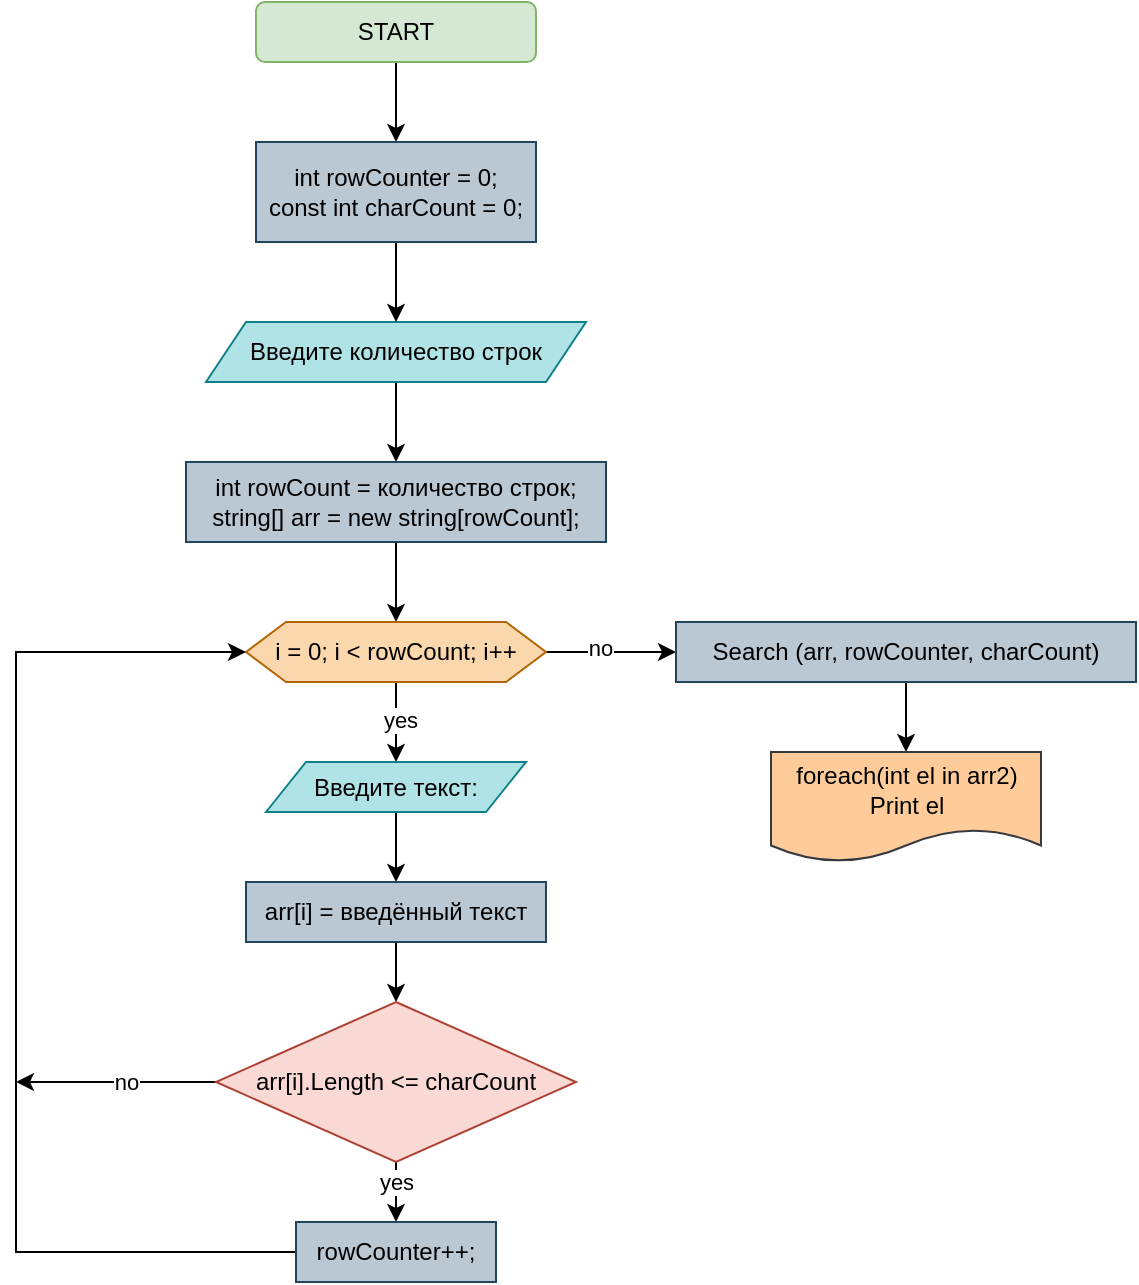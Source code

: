 <mxfile version="21.7.5" type="device" pages="2">
  <diagram name="Страница — 1" id="UL16TwUMqTYDpdJdN0-1">
    <mxGraphModel dx="1221" dy="823" grid="1" gridSize="10" guides="1" tooltips="1" connect="1" arrows="1" fold="1" page="1" pageScale="1" pageWidth="827" pageHeight="1169" math="0" shadow="0">
      <root>
        <mxCell id="0" />
        <mxCell id="1" parent="0" />
        <mxCell id="v5rj2tV4Nd9xT6uqCckk-8" value="" style="edgeStyle=orthogonalEdgeStyle;rounded=0;orthogonalLoop=1;jettySize=auto;html=1;" edge="1" parent="1" source="v5rj2tV4Nd9xT6uqCckk-1" target="v5rj2tV4Nd9xT6uqCckk-7">
          <mxGeometry relative="1" as="geometry" />
        </mxCell>
        <mxCell id="v5rj2tV4Nd9xT6uqCckk-1" value="START" style="rounded=1;whiteSpace=wrap;html=1;fillColor=#d5e8d4;strokeColor=#82b366;" vertex="1" parent="1">
          <mxGeometry x="310" y="10" width="140" height="30" as="geometry" />
        </mxCell>
        <mxCell id="v5rj2tV4Nd9xT6uqCckk-6" value="" style="edgeStyle=orthogonalEdgeStyle;rounded=0;orthogonalLoop=1;jettySize=auto;html=1;" edge="1" parent="1" source="v5rj2tV4Nd9xT6uqCckk-3" target="v5rj2tV4Nd9xT6uqCckk-5">
          <mxGeometry relative="1" as="geometry" />
        </mxCell>
        <mxCell id="v5rj2tV4Nd9xT6uqCckk-3" value="Введите количество строк" style="shape=parallelogram;perimeter=parallelogramPerimeter;whiteSpace=wrap;html=1;fixedSize=1;fillColor=#b0e3e6;strokeColor=#0e8088;" vertex="1" parent="1">
          <mxGeometry x="285" y="170" width="190" height="30" as="geometry" />
        </mxCell>
        <mxCell id="v5rj2tV4Nd9xT6uqCckk-12" value="" style="edgeStyle=orthogonalEdgeStyle;rounded=0;orthogonalLoop=1;jettySize=auto;html=1;" edge="1" parent="1" source="v5rj2tV4Nd9xT6uqCckk-5" target="v5rj2tV4Nd9xT6uqCckk-11">
          <mxGeometry relative="1" as="geometry" />
        </mxCell>
        <mxCell id="v5rj2tV4Nd9xT6uqCckk-5" value="int rowCount = количество строк;&lt;br&gt;string[] arr = new string[rowCount];" style="whiteSpace=wrap;html=1;fillColor=#bac8d3;strokeColor=#23445d;fontStyle=0" vertex="1" parent="1">
          <mxGeometry x="275" y="240" width="210" height="40" as="geometry" />
        </mxCell>
        <mxCell id="v5rj2tV4Nd9xT6uqCckk-10" value="" style="edgeStyle=orthogonalEdgeStyle;rounded=0;orthogonalLoop=1;jettySize=auto;html=1;" edge="1" parent="1" source="v5rj2tV4Nd9xT6uqCckk-7" target="v5rj2tV4Nd9xT6uqCckk-3">
          <mxGeometry relative="1" as="geometry" />
        </mxCell>
        <mxCell id="v5rj2tV4Nd9xT6uqCckk-7" value="int rowCounter = 0;&lt;br style=&quot;border-color: var(--border-color);&quot;&gt;const int charCount = 0;" style="whiteSpace=wrap;html=1;fillColor=#BAC8D3;strokeColor=#23445d;fontStyle=0" vertex="1" parent="1">
          <mxGeometry x="310" y="80" width="140" height="50" as="geometry" />
        </mxCell>
        <mxCell id="v5rj2tV4Nd9xT6uqCckk-14" value="" style="edgeStyle=orthogonalEdgeStyle;rounded=0;orthogonalLoop=1;jettySize=auto;html=1;" edge="1" parent="1" source="v5rj2tV4Nd9xT6uqCckk-11" target="v5rj2tV4Nd9xT6uqCckk-13">
          <mxGeometry relative="1" as="geometry" />
        </mxCell>
        <mxCell id="v5rj2tV4Nd9xT6uqCckk-15" value="yes" style="edgeLabel;html=1;align=center;verticalAlign=middle;resizable=0;points=[];" vertex="1" connectable="0" parent="v5rj2tV4Nd9xT6uqCckk-14">
          <mxGeometry x="-0.06" y="2" relative="1" as="geometry">
            <mxPoint as="offset" />
          </mxGeometry>
        </mxCell>
        <mxCell id="v5rj2tV4Nd9xT6uqCckk-32" value="" style="edgeStyle=orthogonalEdgeStyle;rounded=0;orthogonalLoop=1;jettySize=auto;html=1;" edge="1" parent="1" source="v5rj2tV4Nd9xT6uqCckk-11" target="v5rj2tV4Nd9xT6uqCckk-31">
          <mxGeometry relative="1" as="geometry" />
        </mxCell>
        <mxCell id="v5rj2tV4Nd9xT6uqCckk-33" value="no" style="edgeLabel;html=1;align=center;verticalAlign=middle;resizable=0;points=[];" vertex="1" connectable="0" parent="v5rj2tV4Nd9xT6uqCckk-32">
          <mxGeometry x="-0.168" y="2" relative="1" as="geometry">
            <mxPoint as="offset" />
          </mxGeometry>
        </mxCell>
        <mxCell id="v5rj2tV4Nd9xT6uqCckk-11" value="i = 0; i &amp;lt; rowCount; i++" style="shape=hexagon;perimeter=hexagonPerimeter2;whiteSpace=wrap;html=1;fixedSize=1;fillColor=#fad7ac;strokeColor=#b46504;fontStyle=0;" vertex="1" parent="1">
          <mxGeometry x="305" y="320" width="150" height="30" as="geometry" />
        </mxCell>
        <mxCell id="v5rj2tV4Nd9xT6uqCckk-17" value="" style="edgeStyle=orthogonalEdgeStyle;rounded=0;orthogonalLoop=1;jettySize=auto;html=1;" edge="1" parent="1" source="v5rj2tV4Nd9xT6uqCckk-13" target="v5rj2tV4Nd9xT6uqCckk-16">
          <mxGeometry relative="1" as="geometry" />
        </mxCell>
        <mxCell id="v5rj2tV4Nd9xT6uqCckk-13" value="Введите текст:" style="shape=parallelogram;perimeter=parallelogramPerimeter;whiteSpace=wrap;html=1;fixedSize=1;fillColor=#b0e3e6;strokeColor=#0e8088;fontStyle=0;" vertex="1" parent="1">
          <mxGeometry x="315" y="390" width="130" height="25" as="geometry" />
        </mxCell>
        <mxCell id="v5rj2tV4Nd9xT6uqCckk-21" value="" style="edgeStyle=orthogonalEdgeStyle;rounded=0;orthogonalLoop=1;jettySize=auto;html=1;" edge="1" parent="1" source="v5rj2tV4Nd9xT6uqCckk-16" target="v5rj2tV4Nd9xT6uqCckk-20">
          <mxGeometry relative="1" as="geometry" />
        </mxCell>
        <mxCell id="v5rj2tV4Nd9xT6uqCckk-16" value="arr[i] = введённый текст" style="whiteSpace=wrap;html=1;fillColor=#bac8d3;strokeColor=#23445d;fontStyle=0;" vertex="1" parent="1">
          <mxGeometry x="305" y="450" width="150" height="30" as="geometry" />
        </mxCell>
        <mxCell id="v5rj2tV4Nd9xT6uqCckk-23" value="" style="edgeStyle=orthogonalEdgeStyle;rounded=0;orthogonalLoop=1;jettySize=auto;html=1;" edge="1" parent="1" source="v5rj2tV4Nd9xT6uqCckk-20" target="v5rj2tV4Nd9xT6uqCckk-22">
          <mxGeometry relative="1" as="geometry" />
        </mxCell>
        <mxCell id="v5rj2tV4Nd9xT6uqCckk-25" value="yes" style="edgeLabel;html=1;align=center;verticalAlign=middle;resizable=0;points=[];" vertex="1" connectable="0" parent="v5rj2tV4Nd9xT6uqCckk-23">
          <mxGeometry x="-0.614" relative="1" as="geometry">
            <mxPoint as="offset" />
          </mxGeometry>
        </mxCell>
        <mxCell id="v5rj2tV4Nd9xT6uqCckk-29" value="" style="edgeStyle=orthogonalEdgeStyle;rounded=0;orthogonalLoop=1;jettySize=auto;html=1;" edge="1" parent="1" source="v5rj2tV4Nd9xT6uqCckk-20">
          <mxGeometry relative="1" as="geometry">
            <mxPoint x="190" y="550" as="targetPoint" />
          </mxGeometry>
        </mxCell>
        <mxCell id="v5rj2tV4Nd9xT6uqCckk-30" value="no" style="edgeLabel;html=1;align=center;verticalAlign=middle;resizable=0;points=[];" vertex="1" connectable="0" parent="v5rj2tV4Nd9xT6uqCckk-29">
          <mxGeometry x="-0.101" y="3" relative="1" as="geometry">
            <mxPoint y="-3" as="offset" />
          </mxGeometry>
        </mxCell>
        <mxCell id="v5rj2tV4Nd9xT6uqCckk-20" value="arr[i].Length &amp;lt;= charCount" style="rhombus;whiteSpace=wrap;html=1;fillColor=#fad9d5;strokeColor=#ae4132;fontStyle=0;" vertex="1" parent="1">
          <mxGeometry x="290" y="510" width="180" height="80" as="geometry" />
        </mxCell>
        <mxCell id="v5rj2tV4Nd9xT6uqCckk-27" value="" style="edgeStyle=orthogonalEdgeStyle;rounded=0;orthogonalLoop=1;jettySize=auto;html=1;" edge="1" parent="1" source="v5rj2tV4Nd9xT6uqCckk-22" target="v5rj2tV4Nd9xT6uqCckk-11">
          <mxGeometry relative="1" as="geometry">
            <mxPoint x="240" y="630" as="targetPoint" />
            <Array as="points">
              <mxPoint x="190" y="635" />
              <mxPoint x="190" y="335" />
            </Array>
          </mxGeometry>
        </mxCell>
        <mxCell id="v5rj2tV4Nd9xT6uqCckk-22" value="rowCounter++;" style="whiteSpace=wrap;html=1;fillColor=#bac8d3;strokeColor=#23445d;fontStyle=0;" vertex="1" parent="1">
          <mxGeometry x="330" y="620" width="100" height="30" as="geometry" />
        </mxCell>
        <mxCell id="PJINvPVm8bR2VdrateEL-2" value="" style="edgeStyle=orthogonalEdgeStyle;rounded=0;orthogonalLoop=1;jettySize=auto;html=1;" edge="1" parent="1" source="v5rj2tV4Nd9xT6uqCckk-31" target="PJINvPVm8bR2VdrateEL-1">
          <mxGeometry relative="1" as="geometry" />
        </mxCell>
        <mxCell id="v5rj2tV4Nd9xT6uqCckk-31" value="Search (arr, rowCounter, charCount)" style="whiteSpace=wrap;html=1;fillColor=#bac8d3;strokeColor=#23445d;fontStyle=0;" vertex="1" parent="1">
          <mxGeometry x="520" y="320" width="230" height="30" as="geometry" />
        </mxCell>
        <mxCell id="PJINvPVm8bR2VdrateEL-1" value="foreach(int el in arr2)&lt;br&gt;Print el" style="shape=document;whiteSpace=wrap;html=1;boundedLbl=1;fontStyle=0;fillColor=#ffcc99;strokeColor=#36393d;" vertex="1" parent="1">
          <mxGeometry x="567.5" y="385" width="135" height="55" as="geometry" />
        </mxCell>
      </root>
    </mxGraphModel>
  </diagram>
  <diagram id="y06trfndDG-8MG2Q9YCL" name="Страница — 2">
    <mxGraphModel dx="1221" dy="823" grid="1" gridSize="10" guides="1" tooltips="1" connect="1" arrows="1" fold="1" page="1" pageScale="1" pageWidth="827" pageHeight="1169" math="0" shadow="0">
      <root>
        <mxCell id="0" />
        <mxCell id="1" parent="0" />
        <mxCell id="OLzbO2PjqKfwORICCHzA-2" value="&lt;h1&gt;string[] Search&lt;/h1&gt;&lt;div&gt;(string[] array, int validRowsCount, int charMax&lt;/div&gt;" style="text;html=1;strokeColor=none;fillColor=none;spacing=5;spacingTop=-20;whiteSpace=wrap;overflow=hidden;rounded=0;" vertex="1" parent="1">
          <mxGeometry x="30" y="30" width="290" height="120" as="geometry" />
        </mxCell>
        <mxCell id="SQa7cKqjXTWkYHiAzVRj-2" value="" style="edgeStyle=orthogonalEdgeStyle;rounded=0;orthogonalLoop=1;jettySize=auto;html=1;" edge="1" parent="1" source="OLzbO2PjqKfwORICCHzA-3" target="SQa7cKqjXTWkYHiAzVRj-1">
          <mxGeometry relative="1" as="geometry" />
        </mxCell>
        <mxCell id="OLzbO2PjqKfwORICCHzA-3" value="START" style="rounded=1;whiteSpace=wrap;html=1;fillColor=#d5e8d4;strokeColor=#82b366;" vertex="1" parent="1">
          <mxGeometry x="360" y="40" width="120" height="40" as="geometry" />
        </mxCell>
        <mxCell id="y_ZQRYpw2rf0bVZBt5Qm-2" value="" style="edgeStyle=orthogonalEdgeStyle;rounded=0;orthogonalLoop=1;jettySize=auto;html=1;" edge="1" parent="1" source="SQa7cKqjXTWkYHiAzVRj-1" target="y_ZQRYpw2rf0bVZBt5Qm-1">
          <mxGeometry relative="1" as="geometry" />
        </mxCell>
        <mxCell id="SQa7cKqjXTWkYHiAzVRj-1" value="string[] arr2 = new string[validRowsCount]&lt;br&gt;int j = 0;" style="rounded=0;whiteSpace=wrap;html=1;fillColor=#bac8d3;strokeColor=#23445d;" vertex="1" parent="1">
          <mxGeometry x="290" y="120" width="260" height="40" as="geometry" />
        </mxCell>
        <mxCell id="keUHvZzMOry77oC49nQ8-2" value="" style="edgeStyle=orthogonalEdgeStyle;rounded=0;orthogonalLoop=1;jettySize=auto;html=1;" edge="1" parent="1" source="y_ZQRYpw2rf0bVZBt5Qm-1" target="keUHvZzMOry77oC49nQ8-1">
          <mxGeometry relative="1" as="geometry" />
        </mxCell>
        <mxCell id="5nuj2c17Pw81r3fJ0p59-7" value="yes" style="edgeLabel;html=1;align=center;verticalAlign=middle;resizable=0;points=[];" vertex="1" connectable="0" parent="keUHvZzMOry77oC49nQ8-2">
          <mxGeometry x="-0.09" y="2" relative="1" as="geometry">
            <mxPoint as="offset" />
          </mxGeometry>
        </mxCell>
        <mxCell id="5nuj2c17Pw81r3fJ0p59-9" value="" style="edgeStyle=orthogonalEdgeStyle;rounded=0;orthogonalLoop=1;jettySize=auto;html=1;" edge="1" parent="1" source="y_ZQRYpw2rf0bVZBt5Qm-1" target="5nuj2c17Pw81r3fJ0p59-8">
          <mxGeometry relative="1" as="geometry" />
        </mxCell>
        <mxCell id="LW1ezi1YsY03jdNMLfpd-1" value="no" style="edgeLabel;html=1;align=center;verticalAlign=middle;resizable=0;points=[];" vertex="1" connectable="0" parent="5nuj2c17Pw81r3fJ0p59-9">
          <mxGeometry x="-0.264" y="2" relative="1" as="geometry">
            <mxPoint as="offset" />
          </mxGeometry>
        </mxCell>
        <mxCell id="y_ZQRYpw2rf0bVZBt5Qm-1" value="i = 0; i &amp;lt;= charMax; i++" style="shape=hexagon;perimeter=hexagonPerimeter2;whiteSpace=wrap;html=1;fixedSize=1;fillColor=#fad7ac;strokeColor=#b46504;rounded=0;" vertex="1" parent="1">
          <mxGeometry x="320" y="200" width="200" height="40" as="geometry" />
        </mxCell>
        <mxCell id="keUHvZzMOry77oC49nQ8-4" value="" style="edgeStyle=orthogonalEdgeStyle;rounded=0;orthogonalLoop=1;jettySize=auto;html=1;" edge="1" parent="1" source="keUHvZzMOry77oC49nQ8-1" target="keUHvZzMOry77oC49nQ8-3">
          <mxGeometry relative="1" as="geometry" />
        </mxCell>
        <mxCell id="5nuj2c17Pw81r3fJ0p59-1" value="yes" style="edgeLabel;html=1;align=center;verticalAlign=middle;resizable=0;points=[];" vertex="1" connectable="0" parent="keUHvZzMOry77oC49nQ8-4">
          <mxGeometry x="-0.123" relative="1" as="geometry">
            <mxPoint as="offset" />
          </mxGeometry>
        </mxCell>
        <mxCell id="5nuj2c17Pw81r3fJ0p59-5" value="" style="edgeStyle=orthogonalEdgeStyle;rounded=0;orthogonalLoop=1;jettySize=auto;html=1;" edge="1" parent="1" source="keUHvZzMOry77oC49nQ8-1">
          <mxGeometry relative="1" as="geometry">
            <mxPoint x="250" y="320" as="targetPoint" />
          </mxGeometry>
        </mxCell>
        <mxCell id="5nuj2c17Pw81r3fJ0p59-6" value="no" style="edgeLabel;html=1;align=center;verticalAlign=middle;resizable=0;points=[];" vertex="1" connectable="0" parent="5nuj2c17Pw81r3fJ0p59-5">
          <mxGeometry x="-0.393" relative="1" as="geometry">
            <mxPoint as="offset" />
          </mxGeometry>
        </mxCell>
        <mxCell id="keUHvZzMOry77oC49nQ8-1" value="array[i].Length &amp;lt;= charMax" style="rhombus;whiteSpace=wrap;html=1;fillColor=#fad9d5;strokeColor=#ae4132;rounded=0;" vertex="1" parent="1">
          <mxGeometry x="330" y="280" width="180" height="80" as="geometry" />
        </mxCell>
        <mxCell id="5nuj2c17Pw81r3fJ0p59-3" value="" style="edgeStyle=orthogonalEdgeStyle;rounded=0;orthogonalLoop=1;jettySize=auto;html=1;" edge="1" parent="1" source="keUHvZzMOry77oC49nQ8-3" target="y_ZQRYpw2rf0bVZBt5Qm-1">
          <mxGeometry relative="1" as="geometry">
            <mxPoint x="220" y="420" as="targetPoint" />
            <Array as="points">
              <mxPoint x="250" y="420" />
              <mxPoint x="250" y="220" />
            </Array>
          </mxGeometry>
        </mxCell>
        <mxCell id="keUHvZzMOry77oC49nQ8-3" value="arr2[j] = array[i]&lt;br&gt;j++;" style="whiteSpace=wrap;html=1;fillColor=#bac8d3;strokeColor=#23445d;rounded=0;" vertex="1" parent="1">
          <mxGeometry x="360" y="400" width="120" height="40" as="geometry" />
        </mxCell>
        <mxCell id="5nuj2c17Pw81r3fJ0p59-8" value="return arr2" style="shape=document;whiteSpace=wrap;html=1;boundedLbl=1;fillColor=#ffcc99;strokeColor=#36393d;rounded=0;" vertex="1" parent="1">
          <mxGeometry x="610" y="200" width="120" height="40" as="geometry" />
        </mxCell>
      </root>
    </mxGraphModel>
  </diagram>
</mxfile>

